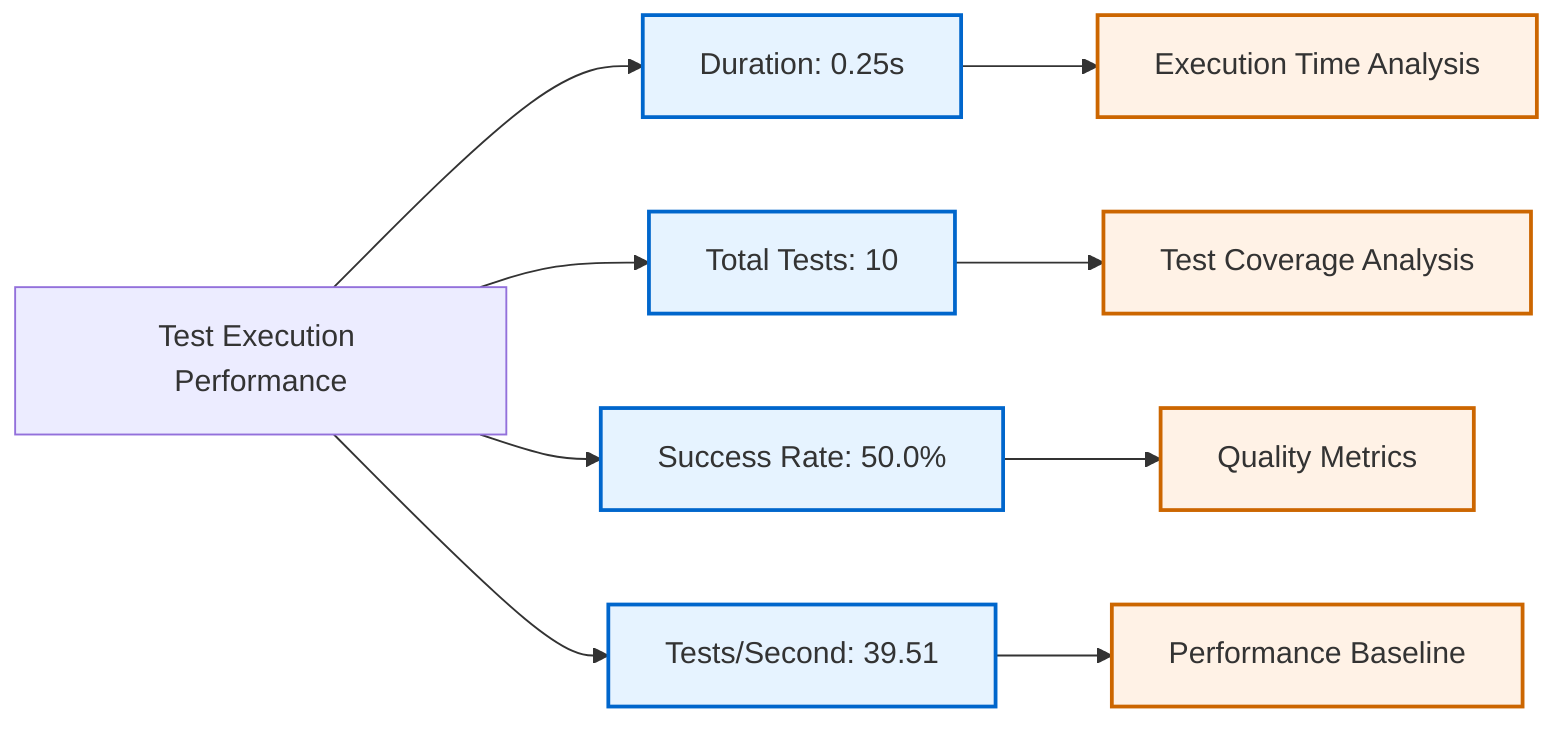 flowchart LR
    A[Test Execution Performance] --> B[Duration: 0.25s]
    A --> C[Total Tests: 10]
    A --> D[Success Rate: 50.0%]
    A --> E[Tests/Second: 39.51]
    
    B --> B1[Execution Time Analysis]
    C --> C1[Test Coverage Analysis]
    D --> D1[Quality Metrics]
    E --> E1[Performance Baseline]
    
    classDef metrics fill:#E6F3FF,stroke:#0066CC,stroke-width:2px
    classDef analysis fill:#FFF2E6,stroke:#CC6600,stroke-width:2px
    
    class B,C,D,E metrics
    class B1,C1,D1,E1 analysis